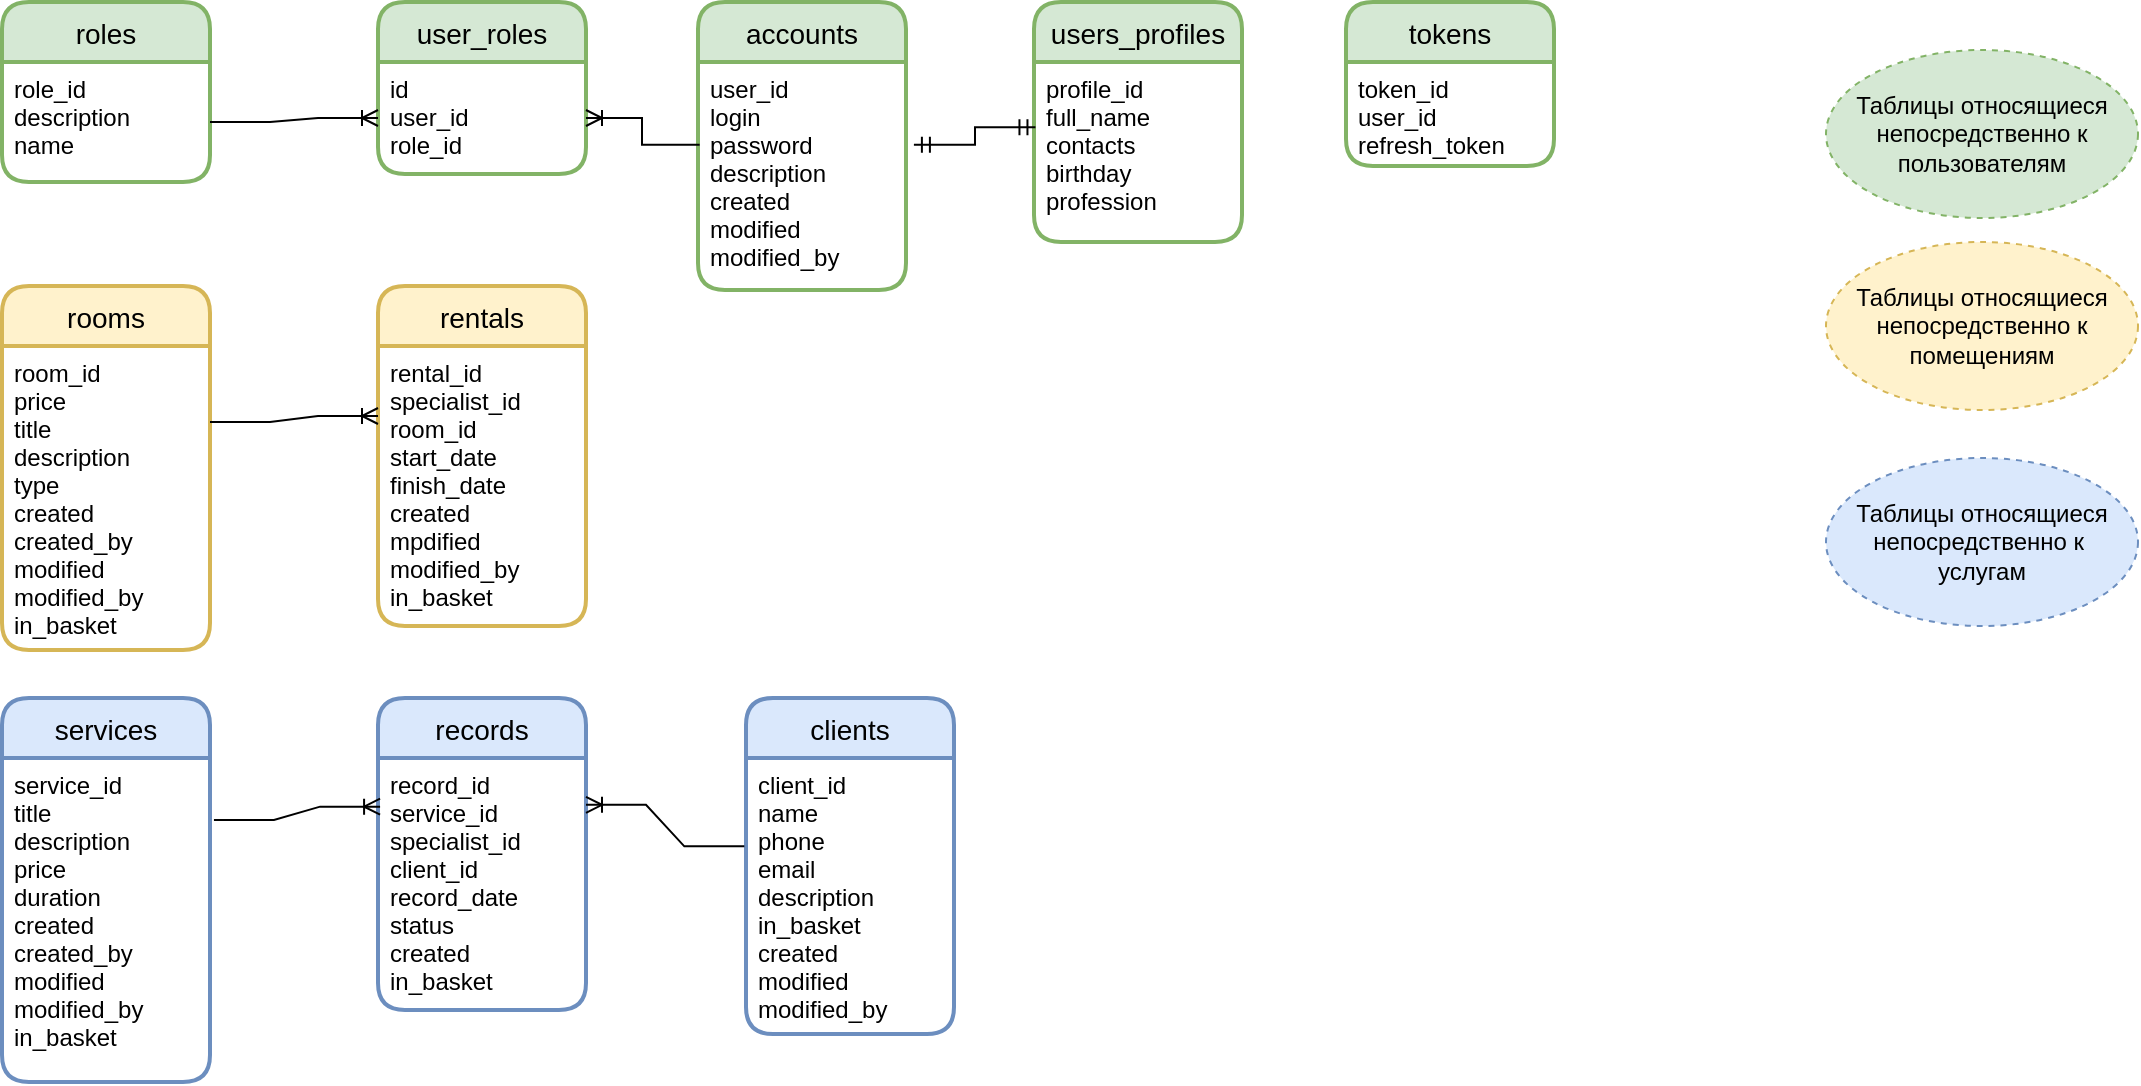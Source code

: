 <mxfile version="17.4.6" type="device"><diagram id="R2lEEEUBdFMjLlhIrx00" name="Page-1"><mxGraphModel dx="1888" dy="1679" grid="1" gridSize="12" guides="1" tooltips="1" connect="1" arrows="1" fold="1" page="1" pageScale="1" pageWidth="850" pageHeight="1100" background="none" math="0" shadow="0" extFonts="Permanent Marker^https://fonts.googleapis.com/css?family=Permanent+Marker"><root><mxCell id="0"/><mxCell id="1" parent="0"/><mxCell id="7LjpE6CggV0WdGoWhm0g-1" value="accounts" style="swimlane;childLayout=stackLayout;horizontal=1;startSize=30;horizontalStack=0;rounded=1;fontSize=14;fontStyle=0;strokeWidth=2;resizeParent=0;resizeLast=1;shadow=0;dashed=0;align=center;fillColor=#d5e8d4;strokeColor=#82b366;" parent="1" vertex="1"><mxGeometry x="-96" y="-60" width="104" height="144" as="geometry"/></mxCell><mxCell id="7LjpE6CggV0WdGoWhm0g-2" value="user_id&#10;login&#10;password&#10;description&#10;created&#10;modified&#10;modified_by" style="align=left;strokeColor=none;fillColor=none;spacingLeft=4;fontSize=12;verticalAlign=top;resizable=0;rotatable=0;part=1;" parent="7LjpE6CggV0WdGoWhm0g-1" vertex="1"><mxGeometry y="30" width="104" height="114" as="geometry"/></mxCell><mxCell id="7LjpE6CggV0WdGoWhm0g-12" value="roles" style="swimlane;childLayout=stackLayout;horizontal=1;startSize=30;horizontalStack=0;rounded=1;fontSize=14;fontStyle=0;strokeWidth=2;resizeParent=0;resizeLast=1;shadow=0;dashed=0;align=center;fillColor=#d5e8d4;strokeColor=#82b366;" parent="1" vertex="1"><mxGeometry x="-444" y="-60" width="104" height="90" as="geometry"/></mxCell><mxCell id="7LjpE6CggV0WdGoWhm0g-13" value="role_id&#10;description&#10;name" style="align=left;strokeColor=none;fillColor=none;spacingLeft=4;fontSize=12;verticalAlign=top;resizable=0;rotatable=0;part=1;" parent="7LjpE6CggV0WdGoWhm0g-12" vertex="1"><mxGeometry y="30" width="104" height="60" as="geometry"/></mxCell><mxCell id="7LjpE6CggV0WdGoWhm0g-14" value="user_roles" style="swimlane;childLayout=stackLayout;horizontal=1;startSize=30;horizontalStack=0;rounded=1;fontSize=14;fontStyle=0;strokeWidth=2;resizeParent=0;resizeLast=1;shadow=0;dashed=0;align=center;fillColor=#d5e8d4;strokeColor=#82b366;" parent="1" vertex="1"><mxGeometry x="-256" y="-60" width="104" height="86" as="geometry"/></mxCell><mxCell id="7LjpE6CggV0WdGoWhm0g-15" value="id&#10;user_id&#10;role_id" style="align=left;strokeColor=none;fillColor=none;spacingLeft=4;fontSize=12;verticalAlign=top;resizable=0;rotatable=0;part=1;" parent="7LjpE6CggV0WdGoWhm0g-14" vertex="1"><mxGeometry y="30" width="104" height="56" as="geometry"/></mxCell><mxCell id="7LjpE6CggV0WdGoWhm0g-29" value="services" style="swimlane;childLayout=stackLayout;horizontal=1;startSize=30;horizontalStack=0;rounded=1;fontSize=14;fontStyle=0;strokeWidth=2;resizeParent=0;resizeLast=1;shadow=0;dashed=0;align=center;fillColor=#dae8fc;strokeColor=#6c8ebf;" parent="1" vertex="1"><mxGeometry x="-444" y="288" width="104" height="192" as="geometry"/></mxCell><mxCell id="7LjpE6CggV0WdGoWhm0g-30" value="service_id&#10;title&#10;description&#10;price&#10;duration&#10;created&#10;created_by&#10;modified&#10;modified_by&#10;in_basket" style="align=left;strokeColor=none;fillColor=none;spacingLeft=4;fontSize=12;verticalAlign=top;resizable=0;rotatable=0;part=1;" parent="7LjpE6CggV0WdGoWhm0g-29" vertex="1"><mxGeometry y="30" width="104" height="162" as="geometry"/></mxCell><mxCell id="7LjpE6CggV0WdGoWhm0g-36" value="records" style="swimlane;childLayout=stackLayout;horizontal=1;startSize=30;horizontalStack=0;rounded=1;fontSize=14;fontStyle=0;strokeWidth=2;resizeParent=0;resizeLast=1;shadow=0;dashed=0;align=center;fillColor=#dae8fc;strokeColor=#6c8ebf;" parent="1" vertex="1"><mxGeometry x="-256" y="288" width="104" height="156" as="geometry"/></mxCell><mxCell id="7LjpE6CggV0WdGoWhm0g-37" value="record_id&#10;service_id&#10;specialist_id&#10;client_id&#10;record_date&#10;status&#10;created&#10;in_basket" style="align=left;strokeColor=none;fillColor=none;spacingLeft=4;fontSize=12;verticalAlign=top;resizable=0;rotatable=0;part=1;" parent="7LjpE6CggV0WdGoWhm0g-36" vertex="1"><mxGeometry y="30" width="104" height="126" as="geometry"/></mxCell><mxCell id="7LjpE6CggV0WdGoWhm0g-38" value="" style="edgeStyle=entityRelationEdgeStyle;fontSize=12;html=1;endArrow=ERoneToMany;rounded=0;exitX=1;exitY=0.5;exitDx=0;exitDy=0;entryX=0;entryY=0.5;entryDx=0;entryDy=0;" parent="1" source="7LjpE6CggV0WdGoWhm0g-13" target="7LjpE6CggV0WdGoWhm0g-15" edge="1"><mxGeometry width="100" height="100" relative="1" as="geometry"><mxPoint x="-30" y="360" as="sourcePoint"/><mxPoint x="70" y="260" as="targetPoint"/></mxGeometry></mxCell><mxCell id="7LjpE6CggV0WdGoWhm0g-48" value="users_profiles" style="swimlane;childLayout=stackLayout;horizontal=1;startSize=30;horizontalStack=0;rounded=1;fontSize=14;fontStyle=0;strokeWidth=2;resizeParent=0;resizeLast=1;shadow=0;dashed=0;align=center;fillColor=#d5e8d4;strokeColor=#82b366;" parent="1" vertex="1"><mxGeometry x="72" y="-60" width="104" height="120" as="geometry"/></mxCell><mxCell id="7LjpE6CggV0WdGoWhm0g-49" value="profile_id&#10;full_name&#10;contacts&#10;birthday&#10;profession" style="align=left;strokeColor=none;fillColor=none;spacingLeft=4;fontSize=12;verticalAlign=top;resizable=0;rotatable=0;part=1;" parent="7LjpE6CggV0WdGoWhm0g-48" vertex="1"><mxGeometry y="30" width="104" height="90" as="geometry"/></mxCell><mxCell id="gAr5HL1NnsLzo1MMby_S-1" value="tokens" style="swimlane;childLayout=stackLayout;horizontal=1;startSize=30;horizontalStack=0;rounded=1;fontSize=14;fontStyle=0;strokeWidth=2;resizeParent=0;resizeLast=1;shadow=0;dashed=0;align=center;fillColor=#d5e8d4;strokeColor=#82b366;" parent="1" vertex="1"><mxGeometry x="228" y="-60" width="104" height="82" as="geometry"/></mxCell><mxCell id="gAr5HL1NnsLzo1MMby_S-2" value="token_id&#10;user_id&#10;refresh_token" style="align=left;strokeColor=none;fillColor=none;spacingLeft=4;fontSize=12;verticalAlign=top;resizable=0;rotatable=0;part=1;" parent="gAr5HL1NnsLzo1MMby_S-1" vertex="1"><mxGeometry y="30" width="104" height="52" as="geometry"/></mxCell><mxCell id="VR3GFfHHU-YURG5oytiA-1" value="rooms" style="swimlane;childLayout=stackLayout;horizontal=1;startSize=30;horizontalStack=0;rounded=1;fontSize=14;fontStyle=0;strokeWidth=2;resizeParent=0;resizeLast=1;shadow=0;dashed=0;align=center;fillColor=#fff2cc;strokeColor=#d6b656;" parent="1" vertex="1"><mxGeometry x="-444" y="82" width="104" height="182" as="geometry"/></mxCell><mxCell id="VR3GFfHHU-YURG5oytiA-2" value="room_id&#10;price&#10;title&#10;description&#10;type&#10;created&#10;created_by&#10;modified&#10;modified_by&#10;in_basket" style="align=left;strokeColor=none;fillColor=none;spacingLeft=4;fontSize=12;verticalAlign=top;resizable=0;rotatable=0;part=1;" parent="VR3GFfHHU-YURG5oytiA-1" vertex="1"><mxGeometry y="30" width="104" height="152" as="geometry"/></mxCell><mxCell id="VR3GFfHHU-YURG5oytiA-3" value="rentals" style="swimlane;childLayout=stackLayout;horizontal=1;startSize=30;horizontalStack=0;rounded=1;fontSize=14;fontStyle=0;strokeWidth=2;resizeParent=0;resizeLast=1;shadow=0;dashed=0;align=center;fillColor=#fff2cc;strokeColor=#d6b656;" parent="1" vertex="1"><mxGeometry x="-256" y="82" width="104" height="170" as="geometry"/></mxCell><mxCell id="VR3GFfHHU-YURG5oytiA-4" value="rental_id&#10;specialist_id&#10;room_id&#10;start_date&#10;finish_date&#10;created&#10;mpdified&#10;modified_by&#10;in_basket" style="align=left;strokeColor=none;fillColor=none;spacingLeft=4;fontSize=12;verticalAlign=top;resizable=0;rotatable=0;part=1;" parent="VR3GFfHHU-YURG5oytiA-3" vertex="1"><mxGeometry y="30" width="104" height="140" as="geometry"/></mxCell><mxCell id="VR3GFfHHU-YURG5oytiA-5" value="" style="edgeStyle=entityRelationEdgeStyle;fontSize=12;html=1;endArrow=ERoneToMany;rounded=0;exitX=1;exitY=0.25;exitDx=0;exitDy=0;entryX=0;entryY=0.25;entryDx=0;entryDy=0;" parent="1" source="VR3GFfHHU-YURG5oytiA-2" target="VR3GFfHHU-YURG5oytiA-4" edge="1"><mxGeometry width="100" height="100" relative="1" as="geometry"><mxPoint x="116" y="292" as="sourcePoint"/><mxPoint x="216" y="192" as="targetPoint"/></mxGeometry></mxCell><mxCell id="VR3GFfHHU-YURG5oytiA-7" value="" style="edgeStyle=elbowEdgeStyle;fontSize=12;html=1;endArrow=ERmandOne;startArrow=ERmandOne;rounded=0;entryX=0.007;entryY=0.363;entryDx=0;entryDy=0;entryPerimeter=0;exitX=1.038;exitY=0.363;exitDx=0;exitDy=0;exitPerimeter=0;" parent="1" source="7LjpE6CggV0WdGoWhm0g-2" target="7LjpE6CggV0WdGoWhm0g-49" edge="1"><mxGeometry width="100" height="100" relative="1" as="geometry"><mxPoint x="24" y="12" as="sourcePoint"/><mxPoint x="36" y="-12" as="targetPoint"/></mxGeometry></mxCell><mxCell id="VR3GFfHHU-YURG5oytiA-12" value="" style="fontSize=12;html=1;endArrow=ERoneToMany;rounded=0;exitX=0.008;exitY=0.363;exitDx=0;exitDy=0;entryX=1;entryY=0.5;entryDx=0;entryDy=0;edgeStyle=orthogonalEdgeStyle;elbow=vertical;exitPerimeter=0;" parent="1" source="7LjpE6CggV0WdGoWhm0g-2" target="7LjpE6CggV0WdGoWhm0g-15" edge="1"><mxGeometry width="100" height="100" relative="1" as="geometry"><mxPoint x="-24" y="136" as="sourcePoint"/><mxPoint x="76" y="36" as="targetPoint"/></mxGeometry></mxCell><mxCell id="VR3GFfHHU-YURG5oytiA-16" value="Таблицы относящиеся непосредственно к пользователям" style="ellipse;whiteSpace=wrap;html=1;align=center;dashed=1;fillColor=#d5e8d4;strokeColor=#82b366;" parent="1" vertex="1"><mxGeometry x="468" y="-36" width="156" height="84" as="geometry"/></mxCell><mxCell id="VR3GFfHHU-YURG5oytiA-17" value="Таблицы относящиеся непосредственно к помещениям" style="ellipse;whiteSpace=wrap;html=1;align=center;dashed=1;fillColor=#fff2cc;strokeColor=#d6b656;" parent="1" vertex="1"><mxGeometry x="468" y="60" width="156" height="84" as="geometry"/></mxCell><mxCell id="VR3GFfHHU-YURG5oytiA-18" value="Таблицы относящиеся непосредственно к&amp;nbsp; услугам" style="ellipse;whiteSpace=wrap;html=1;align=center;dashed=1;fillColor=#dae8fc;strokeColor=#6c8ebf;" parent="1" vertex="1"><mxGeometry x="468" y="168" width="156" height="84" as="geometry"/></mxCell><mxCell id="di7zA_j5Mxuq4hR2jqc9-6" value="" style="edgeStyle=entityRelationEdgeStyle;fontSize=12;html=1;endArrow=ERoneToMany;rounded=0;exitX=1.019;exitY=0.191;exitDx=0;exitDy=0;entryX=0.01;entryY=0.193;entryDx=0;entryDy=0;entryPerimeter=0;exitPerimeter=0;" parent="1" source="7LjpE6CggV0WdGoWhm0g-30" target="7LjpE6CggV0WdGoWhm0g-37" edge="1"><mxGeometry width="100" height="100" relative="1" as="geometry"><mxPoint x="-340" y="379.5" as="sourcePoint"/><mxPoint x="-256" y="376.5" as="targetPoint"/></mxGeometry></mxCell><mxCell id="WpKxA9wys0WlX_FauRjE-3" value="clients" style="swimlane;childLayout=stackLayout;horizontal=1;startSize=30;horizontalStack=0;rounded=1;fontSize=14;fontStyle=0;strokeWidth=2;resizeParent=0;resizeLast=1;shadow=0;dashed=0;align=center;fillColor=#dae8fc;strokeColor=#6c8ebf;" vertex="1" parent="1"><mxGeometry x="-72" y="288" width="104" height="168" as="geometry"/></mxCell><mxCell id="WpKxA9wys0WlX_FauRjE-4" value="client_id&#10;name&#10;phone&#10;email&#10;description&#10;in_basket&#10;created&#10;modified&#10;modified_by" style="align=left;strokeColor=none;fillColor=none;spacingLeft=4;fontSize=12;verticalAlign=top;resizable=0;rotatable=0;part=1;" vertex="1" parent="WpKxA9wys0WlX_FauRjE-3"><mxGeometry y="30" width="104" height="138" as="geometry"/></mxCell><mxCell id="WpKxA9wys0WlX_FauRjE-5" value="" style="edgeStyle=entityRelationEdgeStyle;fontSize=12;html=1;endArrow=ERoneToMany;rounded=0;exitX=-0.008;exitY=0.32;exitDx=0;exitDy=0;entryX=1;entryY=0.186;entryDx=0;entryDy=0;entryPerimeter=0;exitPerimeter=0;" edge="1" parent="1" source="WpKxA9wys0WlX_FauRjE-4" target="7LjpE6CggV0WdGoWhm0g-37"><mxGeometry width="100" height="100" relative="1" as="geometry"><mxPoint x="-120.004" y="402.622" as="sourcePoint"/><mxPoint x="-36.94" y="395.998" as="targetPoint"/></mxGeometry></mxCell></root></mxGraphModel></diagram></mxfile>
